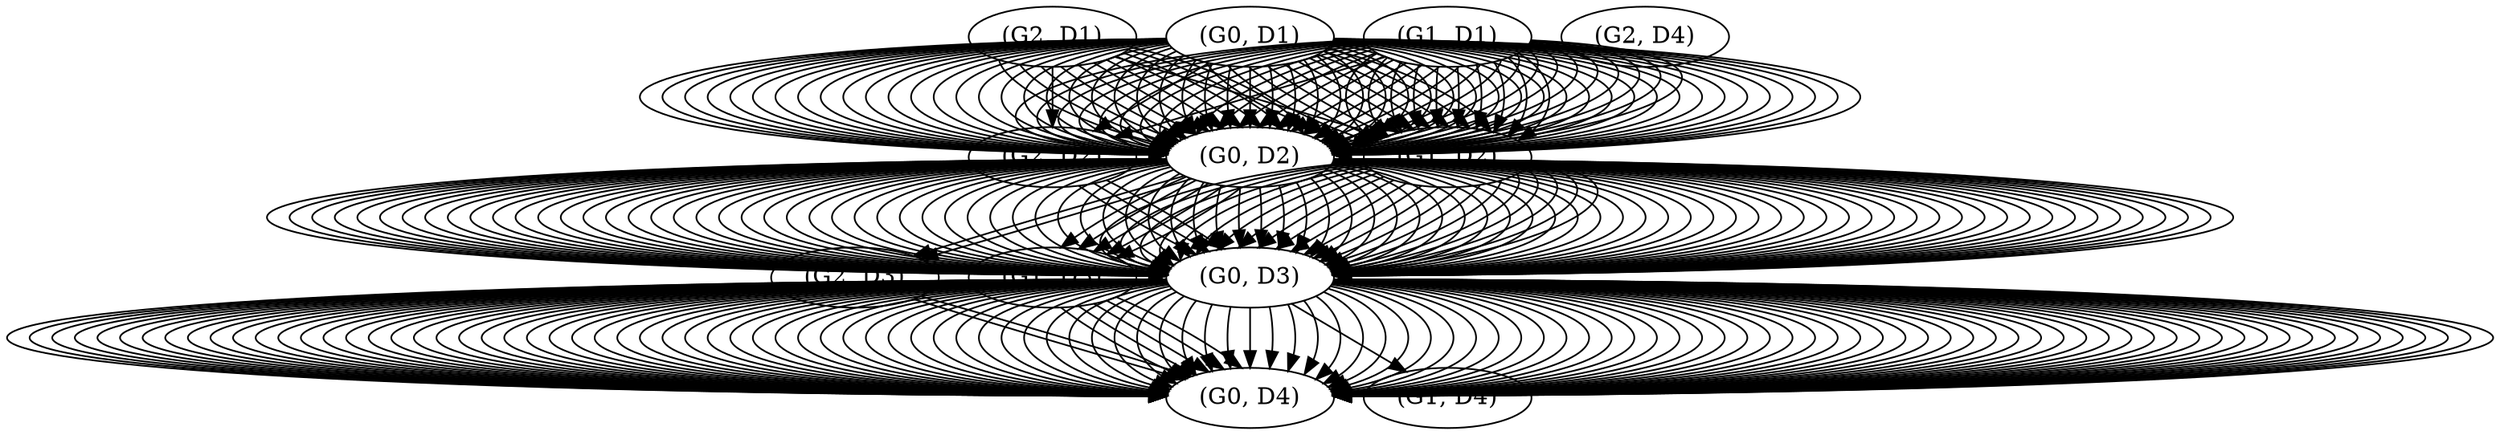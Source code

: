 digraph {
    0 [ label = "(G0, D1)" ]
    1 [ label = "(G1, D1)" ]
    2 [ label = "(G2, D1)" ]
    3 [ label = "(G0, D2)" ]
    4 [ label = "(G1, D2)" ]
    5 [ label = "(G2, D2)" ]
    6 [ label = "(G0, D3)" ]
    7 [ label = "(G1, D3)" ]
    8 [ label = "(G2, D3)" ]
    9 [ label = "(G0, D4)" ]
    10 [ label = "(G1, D4)" ]
    11 [ label = "(G2, D4)" ]
    1 -> 3 [ ]
    3 -> 6 [ ]
    6 -> 9 [ ]
    0 -> 3 [ ]
    3 -> 6 [ ]
    6 -> 9 [ ]
    0 -> 3 [ ]
    3 -> 6 [ ]
    6 -> 9 [ ]
    1 -> 3 [ ]
    3 -> 6 [ ]
    6 -> 9 [ ]
    0 -> 3 [ ]
    3 -> 6 [ ]
    6 -> 9 [ ]
    2 -> 3 [ ]
    3 -> 6 [ ]
    6 -> 9 [ ]
    1 -> 3 [ ]
    3 -> 6 [ ]
    6 -> 9 [ ]
    0 -> 4 [ ]
    4 -> 6 [ ]
    6 -> 9 [ ]
    0 -> 3 [ ]
    3 -> 6 [ ]
    6 -> 9 [ ]
    0 -> 4 [ ]
    4 -> 6 [ ]
    6 -> 9 [ ]
    0 -> 4 [ ]
    4 -> 6 [ ]
    6 -> 9 [ ]
    0 -> 3 [ ]
    3 -> 6 [ ]
    6 -> 9 [ ]
    0 -> 3 [ ]
    3 -> 6 [ ]
    6 -> 9 [ ]
    0 -> 3 [ ]
    3 -> 6 [ ]
    6 -> 9 [ ]
    0 -> 4 [ ]
    4 -> 6 [ ]
    6 -> 9 [ ]
    1 -> 4 [ ]
    4 -> 6 [ ]
    6 -> 9 [ ]
    1 -> 3 [ ]
    3 -> 7 [ ]
    7 -> 9 [ ]
    1 -> 3 [ ]
    3 -> 6 [ ]
    6 -> 9 [ ]
    1 -> 3 [ ]
    3 -> 6 [ ]
    6 -> 9 [ ]
    1 -> 3 [ ]
    3 -> 6 [ ]
    6 -> 9 [ ]
    1 -> 3 [ ]
    3 -> 6 [ ]
    6 -> 9 [ ]
    0 -> 3 [ ]
    3 -> 6 [ ]
    6 -> 9 [ ]
    2 -> 3 [ ]
    3 -> 6 [ ]
    6 -> 9 [ ]
    0 -> 4 [ ]
    4 -> 6 [ ]
    6 -> 9 [ ]
    1 -> 4 [ ]
    4 -> 6 [ ]
    6 -> 9 [ ]
    2 -> 3 [ ]
    3 -> 6 [ ]
    6 -> 9 [ ]
    0 -> 3 [ ]
    3 -> 6 [ ]
    6 -> 9 [ ]
    0 -> 5 [ ]
    5 -> 6 [ ]
    6 -> 9 [ ]
    1 -> 3 [ ]
    3 -> 6 [ ]
    6 -> 10 [ ]
    1 -> 3 [ ]
    3 -> 6 [ ]
    6 -> 9 [ ]
    2 -> 3 [ ]
    3 -> 6 [ ]
    6 -> 9 [ ]
    2 -> 3 [ ]
    3 -> 6 [ ]
    6 -> 9 [ ]
    1 -> 3 [ ]
    3 -> 6 [ ]
    6 -> 9 [ ]
    0 -> 3 [ ]
    3 -> 6 [ ]
    6 -> 9 [ ]
    2 -> 5 [ ]
    5 -> 6 [ ]
    6 -> 9 [ ]
    1 -> 3 [ ]
    3 -> 6 [ ]
    6 -> 9 [ ]
    0 -> 3 [ ]
    3 -> 6 [ ]
    6 -> 9 [ ]
    0 -> 3 [ ]
    3 -> 6 [ ]
    6 -> 9 [ ]
    0 -> 3 [ ]
    3 -> 6 [ ]
    6 -> 9 [ ]
    0 -> 3 [ ]
    3 -> 6 [ ]
    6 -> 9 [ ]
    0 -> 3 [ ]
    3 -> 6 [ ]
    6 -> 9 [ ]
    0 -> 3 [ ]
    3 -> 6 [ ]
    6 -> 9 [ ]
    0 -> 3 [ ]
    3 -> 7 [ ]
    7 -> 9 [ ]
    1 -> 4 [ ]
    4 -> 6 [ ]
    6 -> 9 [ ]
    0 -> 4 [ ]
    4 -> 6 [ ]
    6 -> 9 [ ]
    0 -> 3 [ ]
    3 -> 6 [ ]
    6 -> 9 [ ]
    0 -> 3 [ ]
    3 -> 6 [ ]
    6 -> 9 [ ]
    0 -> 3 [ ]
    3 -> 6 [ ]
    6 -> 9 [ ]
    2 -> 4 [ ]
    4 -> 6 [ ]
    6 -> 9 [ ]
    0 -> 3 [ ]
    3 -> 6 [ ]
    6 -> 9 [ ]
    1 -> 4 [ ]
    4 -> 6 [ ]
    6 -> 9 [ ]
    2 -> 3 [ ]
    3 -> 6 [ ]
    6 -> 9 [ ]
    1 -> 3 [ ]
    3 -> 7 [ ]
    7 -> 9 [ ]
    2 -> 3 [ ]
    3 -> 6 [ ]
    6 -> 9 [ ]
    1 -> 5 [ ]
    5 -> 6 [ ]
    6 -> 9 [ ]
    0 -> 3 [ ]
    3 -> 7 [ ]
    7 -> 9 [ ]
    0 -> 3 [ ]
    3 -> 6 [ ]
    6 -> 9 [ ]
    0 -> 3 [ ]
    3 -> 6 [ ]
    6 -> 9 [ ]
    1 -> 4 [ ]
    4 -> 6 [ ]
    6 -> 9 [ ]
    2 -> 3 [ ]
    3 -> 7 [ ]
    7 -> 9 [ ]
    0 -> 3 [ ]
    3 -> 6 [ ]
    6 -> 9 [ ]
    2 -> 3 [ ]
    3 -> 6 [ ]
    6 -> 9 [ ]
    1 -> 3 [ ]
    3 -> 6 [ ]
    6 -> 9 [ ]
    0 -> 3 [ ]
    3 -> 6 [ ]
    6 -> 9 [ ]
    1 -> 3 [ ]
    3 -> 6 [ ]
    6 -> 9 [ ]
    1 -> 3 [ ]
    3 -> 6 [ ]
    6 -> 9 [ ]
    0 -> 4 [ ]
    4 -> 6 [ ]
    6 -> 9 [ ]
    0 -> 3 [ ]
    3 -> 6 [ ]
    6 -> 9 [ ]
    1 -> 3 [ ]
    3 -> 6 [ ]
    6 -> 9 [ ]
    0 -> 3 [ ]
    3 -> 6 [ ]
    6 -> 9 [ ]
    1 -> 4 [ ]
    4 -> 6 [ ]
    6 -> 9 [ ]
    1 -> 3 [ ]
    3 -> 6 [ ]
    6 -> 9 [ ]
    0 -> 3 [ ]
    3 -> 6 [ ]
    6 -> 9 [ ]
    0 -> 3 [ ]
    3 -> 6 [ ]
    6 -> 9 [ ]
    0 -> 3 [ ]
    3 -> 6 [ ]
    6 -> 9 [ ]
    0 -> 3 [ ]
    3 -> 6 [ ]
    6 -> 9 [ ]
    0 -> 3 [ ]
    3 -> 6 [ ]
    6 -> 9 [ ]
    0 -> 3 [ ]
    3 -> 8 [ ]
    8 -> 9 [ ]
    2 -> 3 [ ]
    3 -> 6 [ ]
    6 -> 9 [ ]
    0 -> 4 [ ]
    4 -> 6 [ ]
    6 -> 9 [ ]
    0 -> 3 [ ]
    3 -> 6 [ ]
    6 -> 9 [ ]
    1 -> 3 [ ]
    3 -> 8 [ ]
    8 -> 9 [ ]
    1 -> 3 [ ]
    3 -> 6 [ ]
    6 -> 9 [ ]
    0 -> 3 [ ]
    3 -> 6 [ ]
    6 -> 9 [ ]
    0 -> 3 [ ]
    3 -> 6 [ ]
    6 -> 9 [ ]
    0 -> 3 [ ]
    3 -> 6 [ ]
    6 -> 9 [ ]
    1 -> 4 [ ]
    4 -> 6 [ ]
    6 -> 9 [ ]
    0 -> 4 [ ]
    4 -> 6 [ ]
    6 -> 9 [ ]
    0 -> 3 [ ]
    3 -> 6 [ ]
    6 -> 9 [ ]
    1 -> 3 [ ]
    3 -> 6 [ ]
    6 -> 9 [ ]
    1 -> 4 [ ]
    4 -> 6 [ ]
    6 -> 9 [ ]
    0 -> 3 [ ]
    3 -> 6 [ ]
    6 -> 9 [ ]
    0 -> 3 [ ]
    3 -> 6 [ ]
    6 -> 9 [ ]
    0 -> 3 [ ]
    3 -> 6 [ ]
    6 -> 9 [ ]
    0 -> 3 [ ]
    3 -> 6 [ ]
    6 -> 9 [ ]
    1 -> 3 [ ]
    3 -> 6 [ ]
    6 -> 9 [ ]
    0 -> 4 [ ]
    4 -> 6 [ ]
    6 -> 9 [ ]
    1 -> 4 [ ]
    4 -> 6 [ ]
    6 -> 9 [ ]
    1 -> 3 [ ]
    3 -> 6 [ ]
    6 -> 9 [ ]
    1 -> 3 [ ]
    3 -> 6 [ ]
    6 -> 9 [ ]
    0 -> 3 [ ]
    3 -> 6 [ ]
    6 -> 9 [ ]
    0 -> 3 [ ]
    3 -> 6 [ ]
    6 -> 9 [ ]
    1 -> 3 [ ]
    3 -> 6 [ ]
    6 -> 9 [ ]
    0 -> 3 [ ]
    3 -> 6 [ ]
    6 -> 9 [ ]
    0 -> 3 [ ]
    3 -> 6 [ ]
    6 -> 9 [ ]
    0 -> 3 [ ]
    3 -> 6 [ ]
    6 -> 9 [ ]
    0 -> 3 [ ]
    3 -> 6 [ ]
    6 -> 9 [ ]
    1 -> 4 [ ]
    4 -> 6 [ ]
    6 -> 9 [ ]
    1 -> 3 [ ]
    3 -> 6 [ ]
    6 -> 9 [ ]
    1 -> 3 [ ]
    3 -> 6 [ ]
    6 -> 9 [ ]
    0 -> 3 [ ]
    3 -> 6 [ ]
    6 -> 9 [ ]
    0 -> 3 [ ]
    3 -> 6 [ ]
    6 -> 9 [ ]
    0 -> 3 [ ]
    3 -> 6 [ ]
    6 -> 9 [ ]
    0 -> 3 [ ]
    3 -> 6 [ ]
    6 -> 9 [ ]
    0 -> 3 [ ]
    3 -> 6 [ ]
    6 -> 9 [ ]
    0 -> 3 [ ]
    3 -> 6 [ ]
    6 -> 9 [ ]
    2 -> 3 [ ]
    3 -> 6 [ ]
    6 -> 9 [ ]
    1 -> 3 [ ]
    3 -> 6 [ ]
    6 -> 9 [ ]
    1 -> 3 [ ]
    3 -> 6 [ ]
    6 -> 9 [ ]
}
